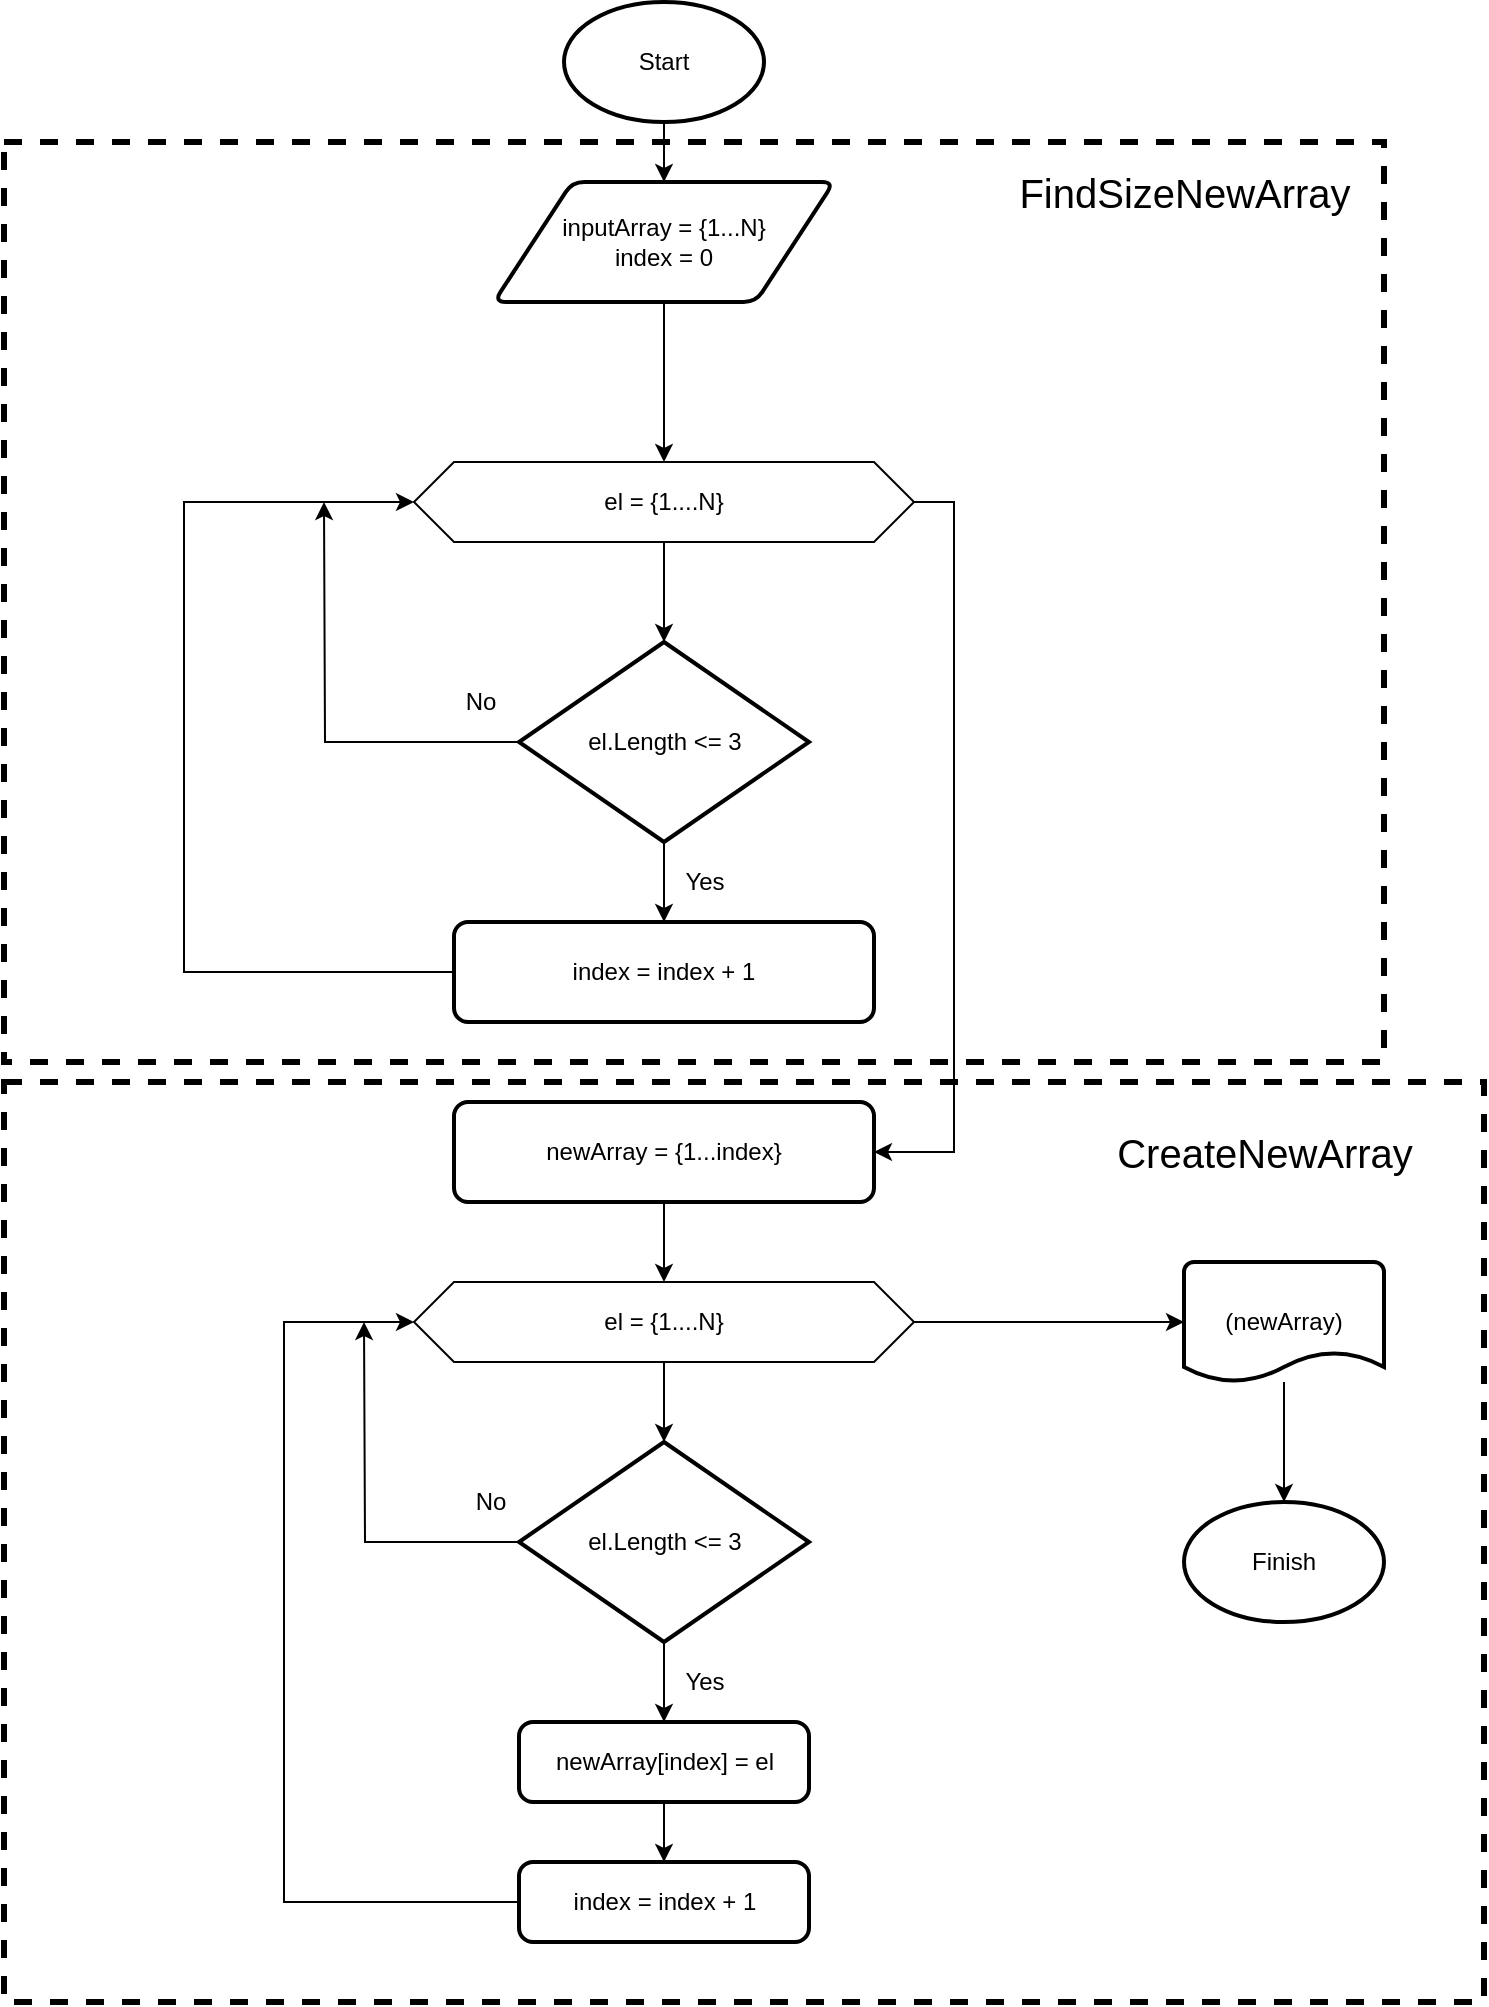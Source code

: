 <mxfile version="19.0.3" type="device"><diagram id="C5RBs43oDa-KdzZeNtuy" name="Page-1"><mxGraphModel dx="1200" dy="908" grid="1" gridSize="10" guides="1" tooltips="1" connect="1" arrows="1" fold="1" page="1" pageScale="1" pageWidth="827" pageHeight="1169" math="0" shadow="0"><root><mxCell id="WIyWlLk6GJQsqaUBKTNV-0"/><mxCell id="WIyWlLk6GJQsqaUBKTNV-1" parent="WIyWlLk6GJQsqaUBKTNV-0"/><mxCell id="BRVFdy42B1JYEMw6YvCZ-2" value="" style="edgeStyle=orthogonalEdgeStyle;rounded=0;orthogonalLoop=1;jettySize=auto;html=1;" parent="WIyWlLk6GJQsqaUBKTNV-1" source="BRVFdy42B1JYEMw6YvCZ-0" target="BRVFdy42B1JYEMw6YvCZ-1" edge="1"><mxGeometry relative="1" as="geometry"/></mxCell><mxCell id="BRVFdy42B1JYEMw6YvCZ-0" value="Start" style="strokeWidth=2;html=1;shape=mxgraph.flowchart.start_1;whiteSpace=wrap;" parent="WIyWlLk6GJQsqaUBKTNV-1" vertex="1"><mxGeometry x="330" y="50" width="100" height="60" as="geometry"/></mxCell><mxCell id="BRVFdy42B1JYEMw6YvCZ-4" value="" style="edgeStyle=orthogonalEdgeStyle;rounded=0;orthogonalLoop=1;jettySize=auto;html=1;" parent="WIyWlLk6GJQsqaUBKTNV-1" source="BRVFdy42B1JYEMw6YvCZ-1" edge="1"><mxGeometry relative="1" as="geometry"><mxPoint x="380" y="280" as="targetPoint"/></mxGeometry></mxCell><mxCell id="BRVFdy42B1JYEMw6YvCZ-1" value="inputArray = {1...N}&lt;br&gt;index = 0" style="shape=parallelogram;html=1;strokeWidth=2;perimeter=parallelogramPerimeter;whiteSpace=wrap;rounded=1;arcSize=12;size=0.23;" parent="WIyWlLk6GJQsqaUBKTNV-1" vertex="1"><mxGeometry x="295" y="140" width="170" height="60" as="geometry"/></mxCell><mxCell id="BRVFdy42B1JYEMw6YvCZ-7" value="" style="edgeStyle=orthogonalEdgeStyle;rounded=0;orthogonalLoop=1;jettySize=auto;html=1;" parent="WIyWlLk6GJQsqaUBKTNV-1" source="BRVFdy42B1JYEMw6YvCZ-5" target="BRVFdy42B1JYEMw6YvCZ-6" edge="1"><mxGeometry relative="1" as="geometry"/></mxCell><mxCell id="BRVFdy42B1JYEMw6YvCZ-14" style="edgeStyle=orthogonalEdgeStyle;rounded=0;orthogonalLoop=1;jettySize=auto;html=1;entryX=1;entryY=0.5;entryDx=0;entryDy=0;" parent="WIyWlLk6GJQsqaUBKTNV-1" source="BRVFdy42B1JYEMw6YvCZ-5" target="BRVFdy42B1JYEMw6YvCZ-13" edge="1"><mxGeometry relative="1" as="geometry"><Array as="points"><mxPoint x="525" y="300"/><mxPoint x="525" y="625"/></Array></mxGeometry></mxCell><mxCell id="BRVFdy42B1JYEMw6YvCZ-5" value="el = {1....N}" style="shape=hexagon;perimeter=hexagonPerimeter2;whiteSpace=wrap;html=1;fixedSize=1;" parent="WIyWlLk6GJQsqaUBKTNV-1" vertex="1"><mxGeometry x="255" y="280" width="250" height="40" as="geometry"/></mxCell><mxCell id="BRVFdy42B1JYEMw6YvCZ-9" value="" style="edgeStyle=orthogonalEdgeStyle;rounded=0;orthogonalLoop=1;jettySize=auto;html=1;" parent="WIyWlLk6GJQsqaUBKTNV-1" source="BRVFdy42B1JYEMw6YvCZ-6" target="BRVFdy42B1JYEMw6YvCZ-8" edge="1"><mxGeometry relative="1" as="geometry"/></mxCell><mxCell id="BRVFdy42B1JYEMw6YvCZ-25" style="edgeStyle=orthogonalEdgeStyle;rounded=0;orthogonalLoop=1;jettySize=auto;html=1;" parent="WIyWlLk6GJQsqaUBKTNV-1" source="BRVFdy42B1JYEMw6YvCZ-6" edge="1"><mxGeometry relative="1" as="geometry"><mxPoint x="210" y="300" as="targetPoint"/></mxGeometry></mxCell><mxCell id="BRVFdy42B1JYEMw6YvCZ-6" value="&lt;span style=&quot;&quot;&gt;el.Length &amp;lt;= 3&lt;/span&gt;" style="strokeWidth=2;html=1;shape=mxgraph.flowchart.decision;whiteSpace=wrap;" parent="WIyWlLk6GJQsqaUBKTNV-1" vertex="1"><mxGeometry x="307.5" y="370" width="145" height="100" as="geometry"/></mxCell><mxCell id="BRVFdy42B1JYEMw6YvCZ-11" style="edgeStyle=orthogonalEdgeStyle;rounded=0;orthogonalLoop=1;jettySize=auto;html=1;entryX=0;entryY=0.5;entryDx=0;entryDy=0;" parent="WIyWlLk6GJQsqaUBKTNV-1" source="BRVFdy42B1JYEMw6YvCZ-8" target="BRVFdy42B1JYEMw6YvCZ-5" edge="1"><mxGeometry relative="1" as="geometry"><Array as="points"><mxPoint x="140" y="535"/><mxPoint x="140" y="300"/></Array></mxGeometry></mxCell><mxCell id="BRVFdy42B1JYEMw6YvCZ-8" value="&lt;span style=&quot;&quot;&gt;index =&amp;nbsp;&lt;/span&gt;index&amp;nbsp;+ 1" style="rounded=1;whiteSpace=wrap;html=1;absoluteArcSize=1;arcSize=14;strokeWidth=2;" parent="WIyWlLk6GJQsqaUBKTNV-1" vertex="1"><mxGeometry x="275" y="510" width="210" height="50" as="geometry"/></mxCell><mxCell id="BRVFdy42B1JYEMw6YvCZ-10" value="Yes" style="text;html=1;align=center;verticalAlign=middle;resizable=0;points=[];autosize=1;strokeColor=none;fillColor=none;" parent="WIyWlLk6GJQsqaUBKTNV-1" vertex="1"><mxGeometry x="380" y="480" width="40" height="20" as="geometry"/></mxCell><mxCell id="BRVFdy42B1JYEMw6YvCZ-17" value="" style="edgeStyle=orthogonalEdgeStyle;rounded=0;orthogonalLoop=1;jettySize=auto;html=1;" parent="WIyWlLk6GJQsqaUBKTNV-1" source="BRVFdy42B1JYEMw6YvCZ-13" target="BRVFdy42B1JYEMw6YvCZ-16" edge="1"><mxGeometry relative="1" as="geometry"/></mxCell><mxCell id="BRVFdy42B1JYEMw6YvCZ-13" value="&lt;span style=&quot;&quot;&gt;newArray = {1...index}&lt;/span&gt;" style="rounded=1;whiteSpace=wrap;html=1;absoluteArcSize=1;arcSize=14;strokeWidth=2;" parent="WIyWlLk6GJQsqaUBKTNV-1" vertex="1"><mxGeometry x="275" y="600" width="210" height="50" as="geometry"/></mxCell><mxCell id="BRVFdy42B1JYEMw6YvCZ-15" value="No" style="text;html=1;align=center;verticalAlign=middle;resizable=0;points=[];autosize=1;strokeColor=none;fillColor=none;" parent="WIyWlLk6GJQsqaUBKTNV-1" vertex="1"><mxGeometry x="272.5" y="390" width="30" height="20" as="geometry"/></mxCell><mxCell id="BRVFdy42B1JYEMw6YvCZ-19" value="" style="edgeStyle=orthogonalEdgeStyle;rounded=0;orthogonalLoop=1;jettySize=auto;html=1;" parent="WIyWlLk6GJQsqaUBKTNV-1" source="BRVFdy42B1JYEMw6YvCZ-16" target="BRVFdy42B1JYEMw6YvCZ-18" edge="1"><mxGeometry relative="1" as="geometry"/></mxCell><mxCell id="BRVFdy42B1JYEMw6YvCZ-31" style="edgeStyle=orthogonalEdgeStyle;rounded=0;orthogonalLoop=1;jettySize=auto;html=1;" parent="WIyWlLk6GJQsqaUBKTNV-1" source="BRVFdy42B1JYEMw6YvCZ-16" target="BRVFdy42B1JYEMw6YvCZ-30" edge="1"><mxGeometry relative="1" as="geometry"/></mxCell><mxCell id="BRVFdy42B1JYEMw6YvCZ-16" value="el = {1....N}" style="shape=hexagon;perimeter=hexagonPerimeter2;whiteSpace=wrap;html=1;fixedSize=1;" parent="WIyWlLk6GJQsqaUBKTNV-1" vertex="1"><mxGeometry x="255" y="690" width="250" height="40" as="geometry"/></mxCell><mxCell id="BRVFdy42B1JYEMw6YvCZ-21" value="" style="edgeStyle=orthogonalEdgeStyle;rounded=0;orthogonalLoop=1;jettySize=auto;html=1;" parent="WIyWlLk6GJQsqaUBKTNV-1" source="BRVFdy42B1JYEMw6YvCZ-18" target="BRVFdy42B1JYEMw6YvCZ-20" edge="1"><mxGeometry relative="1" as="geometry"/></mxCell><mxCell id="BRVFdy42B1JYEMw6YvCZ-24" style="edgeStyle=orthogonalEdgeStyle;rounded=0;orthogonalLoop=1;jettySize=auto;html=1;" parent="WIyWlLk6GJQsqaUBKTNV-1" source="BRVFdy42B1JYEMw6YvCZ-18" edge="1"><mxGeometry relative="1" as="geometry"><mxPoint x="230" y="710" as="targetPoint"/></mxGeometry></mxCell><mxCell id="BRVFdy42B1JYEMw6YvCZ-18" value="el.Length &amp;lt;= 3" style="strokeWidth=2;html=1;shape=mxgraph.flowchart.decision;whiteSpace=wrap;" parent="WIyWlLk6GJQsqaUBKTNV-1" vertex="1"><mxGeometry x="307.5" y="770" width="145" height="100" as="geometry"/></mxCell><mxCell id="BRVFdy42B1JYEMw6YvCZ-28" value="" style="edgeStyle=orthogonalEdgeStyle;rounded=0;orthogonalLoop=1;jettySize=auto;html=1;" parent="WIyWlLk6GJQsqaUBKTNV-1" source="BRVFdy42B1JYEMw6YvCZ-20" target="BRVFdy42B1JYEMw6YvCZ-27" edge="1"><mxGeometry relative="1" as="geometry"/></mxCell><mxCell id="BRVFdy42B1JYEMw6YvCZ-20" value="&lt;span style=&quot;&quot;&gt;newArray[index] = el&lt;/span&gt;" style="rounded=1;whiteSpace=wrap;html=1;absoluteArcSize=1;arcSize=14;strokeWidth=2;" parent="WIyWlLk6GJQsqaUBKTNV-1" vertex="1"><mxGeometry x="307.5" y="910" width="145" height="40" as="geometry"/></mxCell><mxCell id="BRVFdy42B1JYEMw6YvCZ-22" value="Yes" style="text;html=1;align=center;verticalAlign=middle;resizable=0;points=[];autosize=1;strokeColor=none;fillColor=none;" parent="WIyWlLk6GJQsqaUBKTNV-1" vertex="1"><mxGeometry x="380" y="880" width="40" height="20" as="geometry"/></mxCell><mxCell id="BRVFdy42B1JYEMw6YvCZ-26" value="No" style="text;html=1;align=center;verticalAlign=middle;resizable=0;points=[];autosize=1;strokeColor=none;fillColor=none;" parent="WIyWlLk6GJQsqaUBKTNV-1" vertex="1"><mxGeometry x="277.5" y="790" width="30" height="20" as="geometry"/></mxCell><mxCell id="BRVFdy42B1JYEMw6YvCZ-29" style="edgeStyle=orthogonalEdgeStyle;rounded=0;orthogonalLoop=1;jettySize=auto;html=1;entryX=0;entryY=0.5;entryDx=0;entryDy=0;" parent="WIyWlLk6GJQsqaUBKTNV-1" source="BRVFdy42B1JYEMw6YvCZ-27" target="BRVFdy42B1JYEMw6YvCZ-16" edge="1"><mxGeometry relative="1" as="geometry"><Array as="points"><mxPoint x="190" y="1000"/><mxPoint x="190" y="710"/></Array></mxGeometry></mxCell><mxCell id="BRVFdy42B1JYEMw6YvCZ-27" value="index = index + 1" style="rounded=1;whiteSpace=wrap;html=1;absoluteArcSize=1;arcSize=14;strokeWidth=2;" parent="WIyWlLk6GJQsqaUBKTNV-1" vertex="1"><mxGeometry x="307.5" y="980" width="145" height="40" as="geometry"/></mxCell><mxCell id="BRVFdy42B1JYEMw6YvCZ-33" value="" style="edgeStyle=orthogonalEdgeStyle;rounded=0;orthogonalLoop=1;jettySize=auto;html=1;" parent="WIyWlLk6GJQsqaUBKTNV-1" source="BRVFdy42B1JYEMw6YvCZ-30" target="BRVFdy42B1JYEMw6YvCZ-32" edge="1"><mxGeometry relative="1" as="geometry"/></mxCell><mxCell id="BRVFdy42B1JYEMw6YvCZ-30" value="(newArray)" style="strokeWidth=2;html=1;shape=mxgraph.flowchart.document2;whiteSpace=wrap;size=0.25;" parent="WIyWlLk6GJQsqaUBKTNV-1" vertex="1"><mxGeometry x="640" y="680" width="100" height="60" as="geometry"/></mxCell><mxCell id="BRVFdy42B1JYEMw6YvCZ-32" value="Finish" style="strokeWidth=2;html=1;shape=mxgraph.flowchart.start_1;whiteSpace=wrap;" parent="WIyWlLk6GJQsqaUBKTNV-1" vertex="1"><mxGeometry x="640" y="800" width="100" height="60" as="geometry"/></mxCell><mxCell id="F6gK2YCi15Sh_nCEzeDB-0" value="" style="rounded=0;whiteSpace=wrap;html=1;dashed=1;fillColor=none;strokeWidth=3;" vertex="1" parent="WIyWlLk6GJQsqaUBKTNV-1"><mxGeometry x="50" y="120" width="690" height="460" as="geometry"/></mxCell><mxCell id="F6gK2YCi15Sh_nCEzeDB-1" value="" style="rounded=0;whiteSpace=wrap;html=1;dashed=1;fillColor=none;strokeWidth=3;" vertex="1" parent="WIyWlLk6GJQsqaUBKTNV-1"><mxGeometry x="50" y="590" width="740" height="460" as="geometry"/></mxCell><mxCell id="F6gK2YCi15Sh_nCEzeDB-2" value="FindSizeNewArray" style="text;html=1;resizable=0;autosize=1;align=center;verticalAlign=middle;points=[];fillColor=none;strokeColor=none;rounded=0;dashed=1;fontSize=20;" vertex="1" parent="WIyWlLk6GJQsqaUBKTNV-1"><mxGeometry x="550" y="130" width="180" height="30" as="geometry"/></mxCell><mxCell id="F6gK2YCi15Sh_nCEzeDB-3" value="CreateNewArray" style="text;html=1;resizable=0;autosize=1;align=center;verticalAlign=middle;points=[];fillColor=none;strokeColor=none;rounded=0;dashed=1;fontSize=20;" vertex="1" parent="WIyWlLk6GJQsqaUBKTNV-1"><mxGeometry x="600" y="610" width="160" height="30" as="geometry"/></mxCell></root></mxGraphModel></diagram></mxfile>